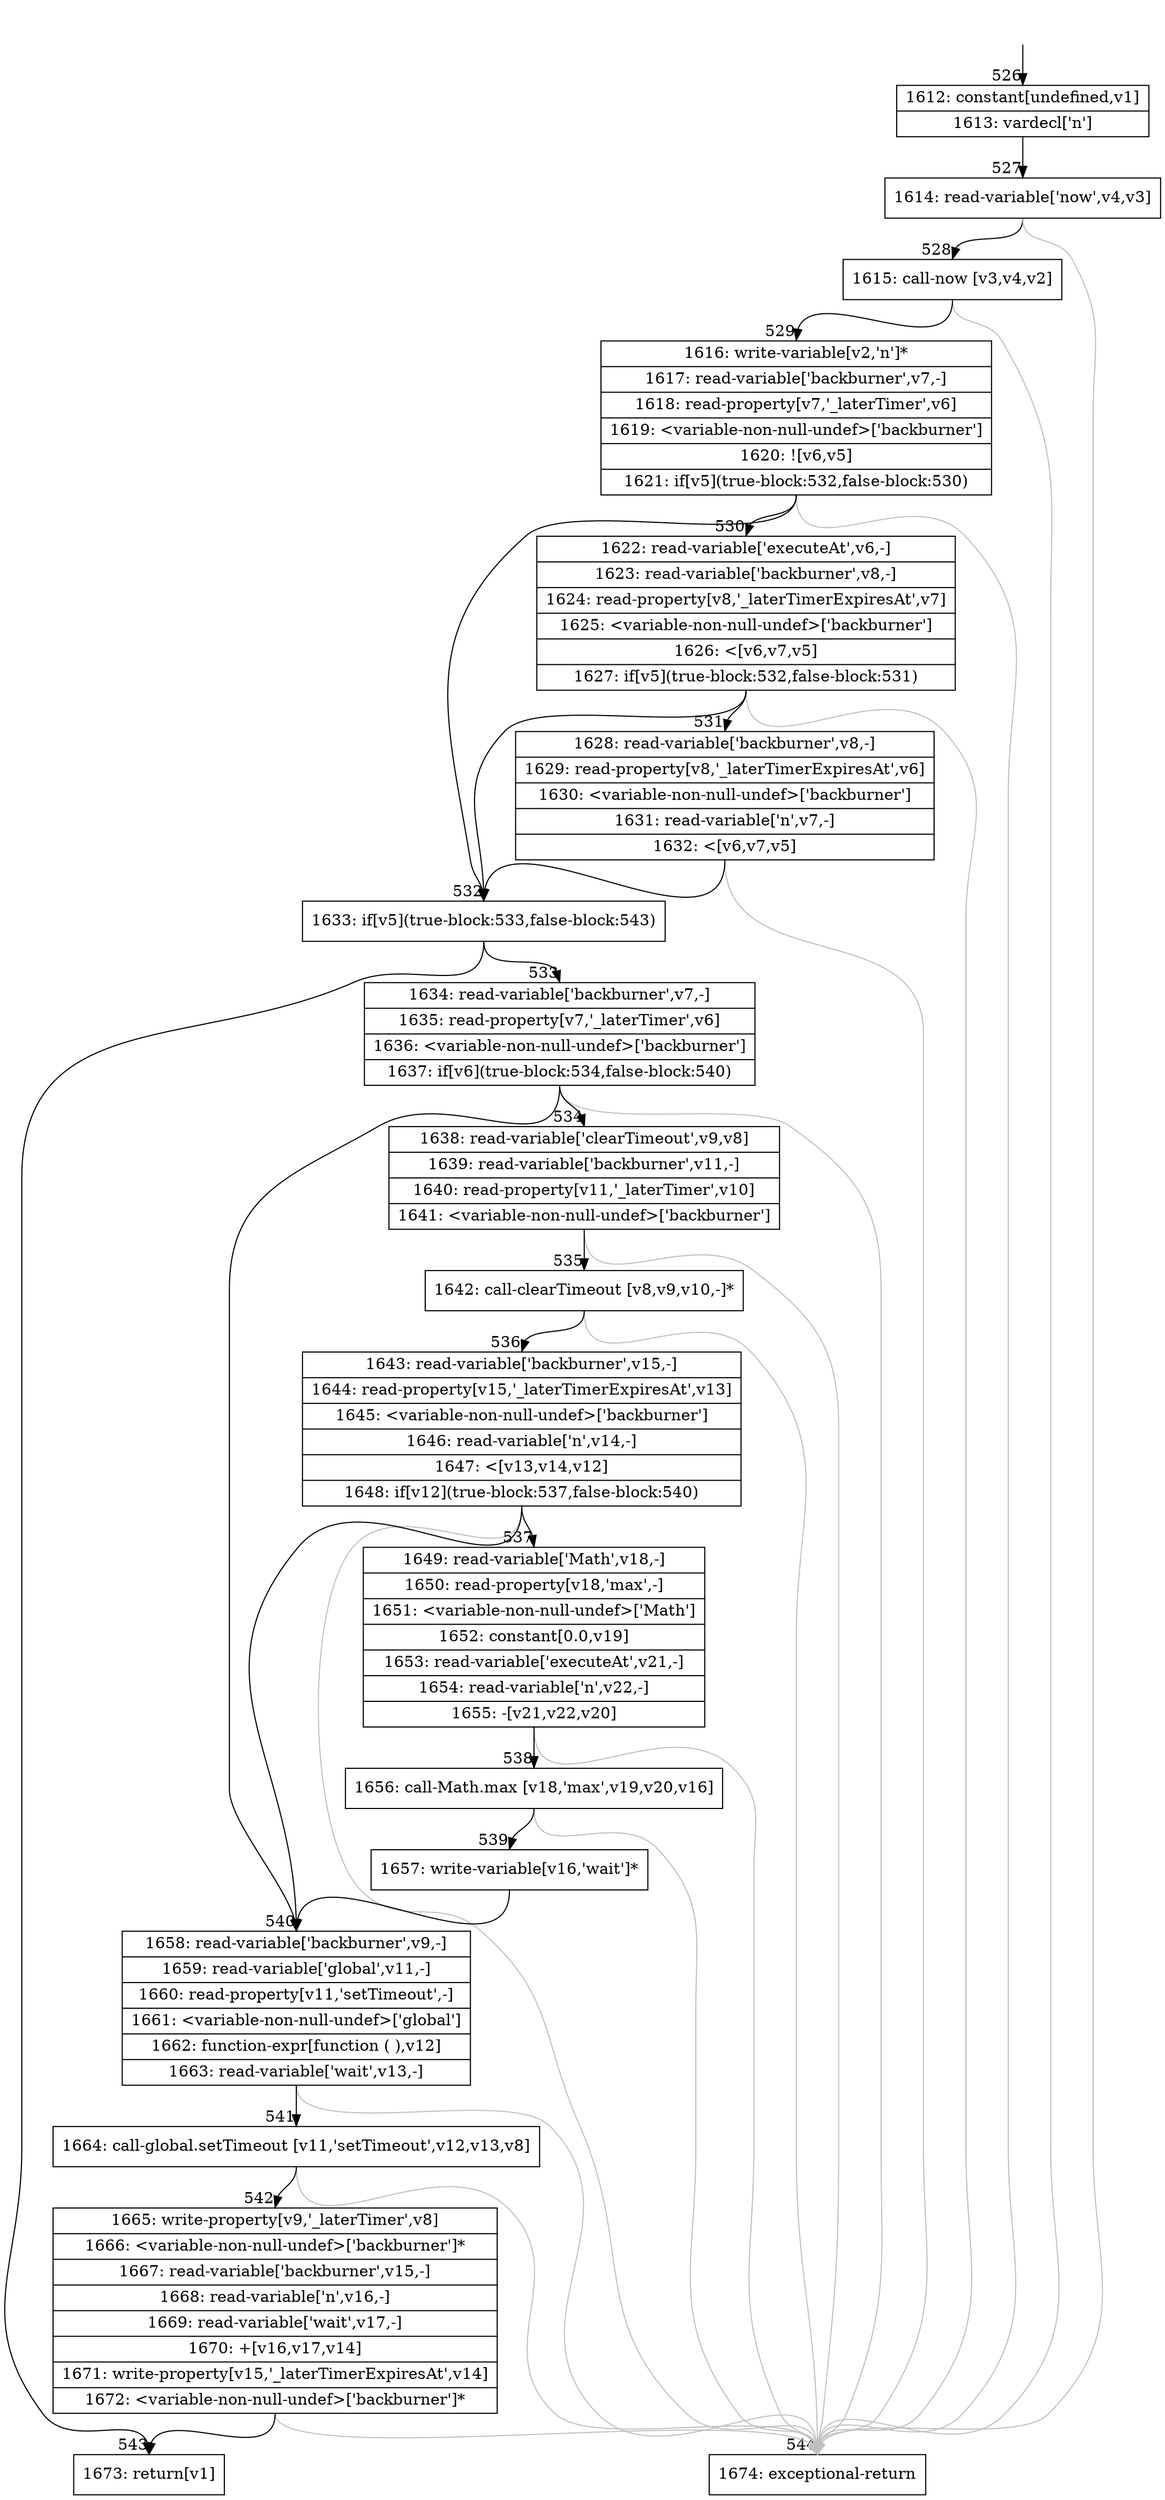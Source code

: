 digraph {
rankdir="TD"
BB_entry29[shape=none,label=""];
BB_entry29 -> BB526 [tailport=s, headport=n, headlabel="    526"]
BB526 [shape=record label="{1612: constant[undefined,v1]|1613: vardecl['n']}" ] 
BB526 -> BB527 [tailport=s, headport=n, headlabel="      527"]
BB527 [shape=record label="{1614: read-variable['now',v4,v3]}" ] 
BB527 -> BB528 [tailport=s, headport=n, headlabel="      528"]
BB527 -> BB544 [tailport=s, headport=n, color=gray, headlabel="      544"]
BB528 [shape=record label="{1615: call-now [v3,v4,v2]}" ] 
BB528 -> BB529 [tailport=s, headport=n, headlabel="      529"]
BB528 -> BB544 [tailport=s, headport=n, color=gray]
BB529 [shape=record label="{1616: write-variable[v2,'n']*|1617: read-variable['backburner',v7,-]|1618: read-property[v7,'_laterTimer',v6]|1619: \<variable-non-null-undef\>['backburner']|1620: ![v6,v5]|1621: if[v5](true-block:532,false-block:530)}" ] 
BB529 -> BB532 [tailport=s, headport=n, headlabel="      532"]
BB529 -> BB530 [tailport=s, headport=n, headlabel="      530"]
BB529 -> BB544 [tailport=s, headport=n, color=gray]
BB530 [shape=record label="{1622: read-variable['executeAt',v6,-]|1623: read-variable['backburner',v8,-]|1624: read-property[v8,'_laterTimerExpiresAt',v7]|1625: \<variable-non-null-undef\>['backburner']|1626: \<[v6,v7,v5]|1627: if[v5](true-block:532,false-block:531)}" ] 
BB530 -> BB532 [tailport=s, headport=n]
BB530 -> BB531 [tailport=s, headport=n, headlabel="      531"]
BB530 -> BB544 [tailport=s, headport=n, color=gray]
BB531 [shape=record label="{1628: read-variable['backburner',v8,-]|1629: read-property[v8,'_laterTimerExpiresAt',v6]|1630: \<variable-non-null-undef\>['backburner']|1631: read-variable['n',v7,-]|1632: \<[v6,v7,v5]}" ] 
BB531 -> BB532 [tailport=s, headport=n]
BB531 -> BB544 [tailport=s, headport=n, color=gray]
BB532 [shape=record label="{1633: if[v5](true-block:533,false-block:543)}" ] 
BB532 -> BB533 [tailport=s, headport=n, headlabel="      533"]
BB532 -> BB543 [tailport=s, headport=n, headlabel="      543"]
BB533 [shape=record label="{1634: read-variable['backburner',v7,-]|1635: read-property[v7,'_laterTimer',v6]|1636: \<variable-non-null-undef\>['backburner']|1637: if[v6](true-block:534,false-block:540)}" ] 
BB533 -> BB534 [tailport=s, headport=n, headlabel="      534"]
BB533 -> BB540 [tailport=s, headport=n, headlabel="      540"]
BB533 -> BB544 [tailport=s, headport=n, color=gray]
BB534 [shape=record label="{1638: read-variable['clearTimeout',v9,v8]|1639: read-variable['backburner',v11,-]|1640: read-property[v11,'_laterTimer',v10]|1641: \<variable-non-null-undef\>['backburner']}" ] 
BB534 -> BB535 [tailport=s, headport=n, headlabel="      535"]
BB534 -> BB544 [tailport=s, headport=n, color=gray]
BB535 [shape=record label="{1642: call-clearTimeout [v8,v9,v10,-]*}" ] 
BB535 -> BB536 [tailport=s, headport=n, headlabel="      536"]
BB535 -> BB544 [tailport=s, headport=n, color=gray]
BB536 [shape=record label="{1643: read-variable['backburner',v15,-]|1644: read-property[v15,'_laterTimerExpiresAt',v13]|1645: \<variable-non-null-undef\>['backburner']|1646: read-variable['n',v14,-]|1647: \<[v13,v14,v12]|1648: if[v12](true-block:537,false-block:540)}" ] 
BB536 -> BB537 [tailport=s, headport=n, headlabel="      537"]
BB536 -> BB540 [tailport=s, headport=n]
BB536 -> BB544 [tailport=s, headport=n, color=gray]
BB537 [shape=record label="{1649: read-variable['Math',v18,-]|1650: read-property[v18,'max',-]|1651: \<variable-non-null-undef\>['Math']|1652: constant[0.0,v19]|1653: read-variable['executeAt',v21,-]|1654: read-variable['n',v22,-]|1655: -[v21,v22,v20]}" ] 
BB537 -> BB538 [tailport=s, headport=n, headlabel="      538"]
BB537 -> BB544 [tailport=s, headport=n, color=gray]
BB538 [shape=record label="{1656: call-Math.max [v18,'max',v19,v20,v16]}" ] 
BB538 -> BB539 [tailport=s, headport=n, headlabel="      539"]
BB538 -> BB544 [tailport=s, headport=n, color=gray]
BB539 [shape=record label="{1657: write-variable[v16,'wait']*}" ] 
BB539 -> BB540 [tailport=s, headport=n]
BB540 [shape=record label="{1658: read-variable['backburner',v9,-]|1659: read-variable['global',v11,-]|1660: read-property[v11,'setTimeout',-]|1661: \<variable-non-null-undef\>['global']|1662: function-expr[function ( ),v12]|1663: read-variable['wait',v13,-]}" ] 
BB540 -> BB541 [tailport=s, headport=n, headlabel="      541"]
BB540 -> BB544 [tailport=s, headport=n, color=gray]
BB541 [shape=record label="{1664: call-global.setTimeout [v11,'setTimeout',v12,v13,v8]}" ] 
BB541 -> BB542 [tailport=s, headport=n, headlabel="      542"]
BB541 -> BB544 [tailport=s, headport=n, color=gray]
BB542 [shape=record label="{1665: write-property[v9,'_laterTimer',v8]|1666: \<variable-non-null-undef\>['backburner']*|1667: read-variable['backburner',v15,-]|1668: read-variable['n',v16,-]|1669: read-variable['wait',v17,-]|1670: +[v16,v17,v14]|1671: write-property[v15,'_laterTimerExpiresAt',v14]|1672: \<variable-non-null-undef\>['backburner']*}" ] 
BB542 -> BB543 [tailport=s, headport=n]
BB542 -> BB544 [tailport=s, headport=n, color=gray]
BB543 [shape=record label="{1673: return[v1]}" ] 
BB544 [shape=record label="{1674: exceptional-return}" ] 
//#$~ 578
}
